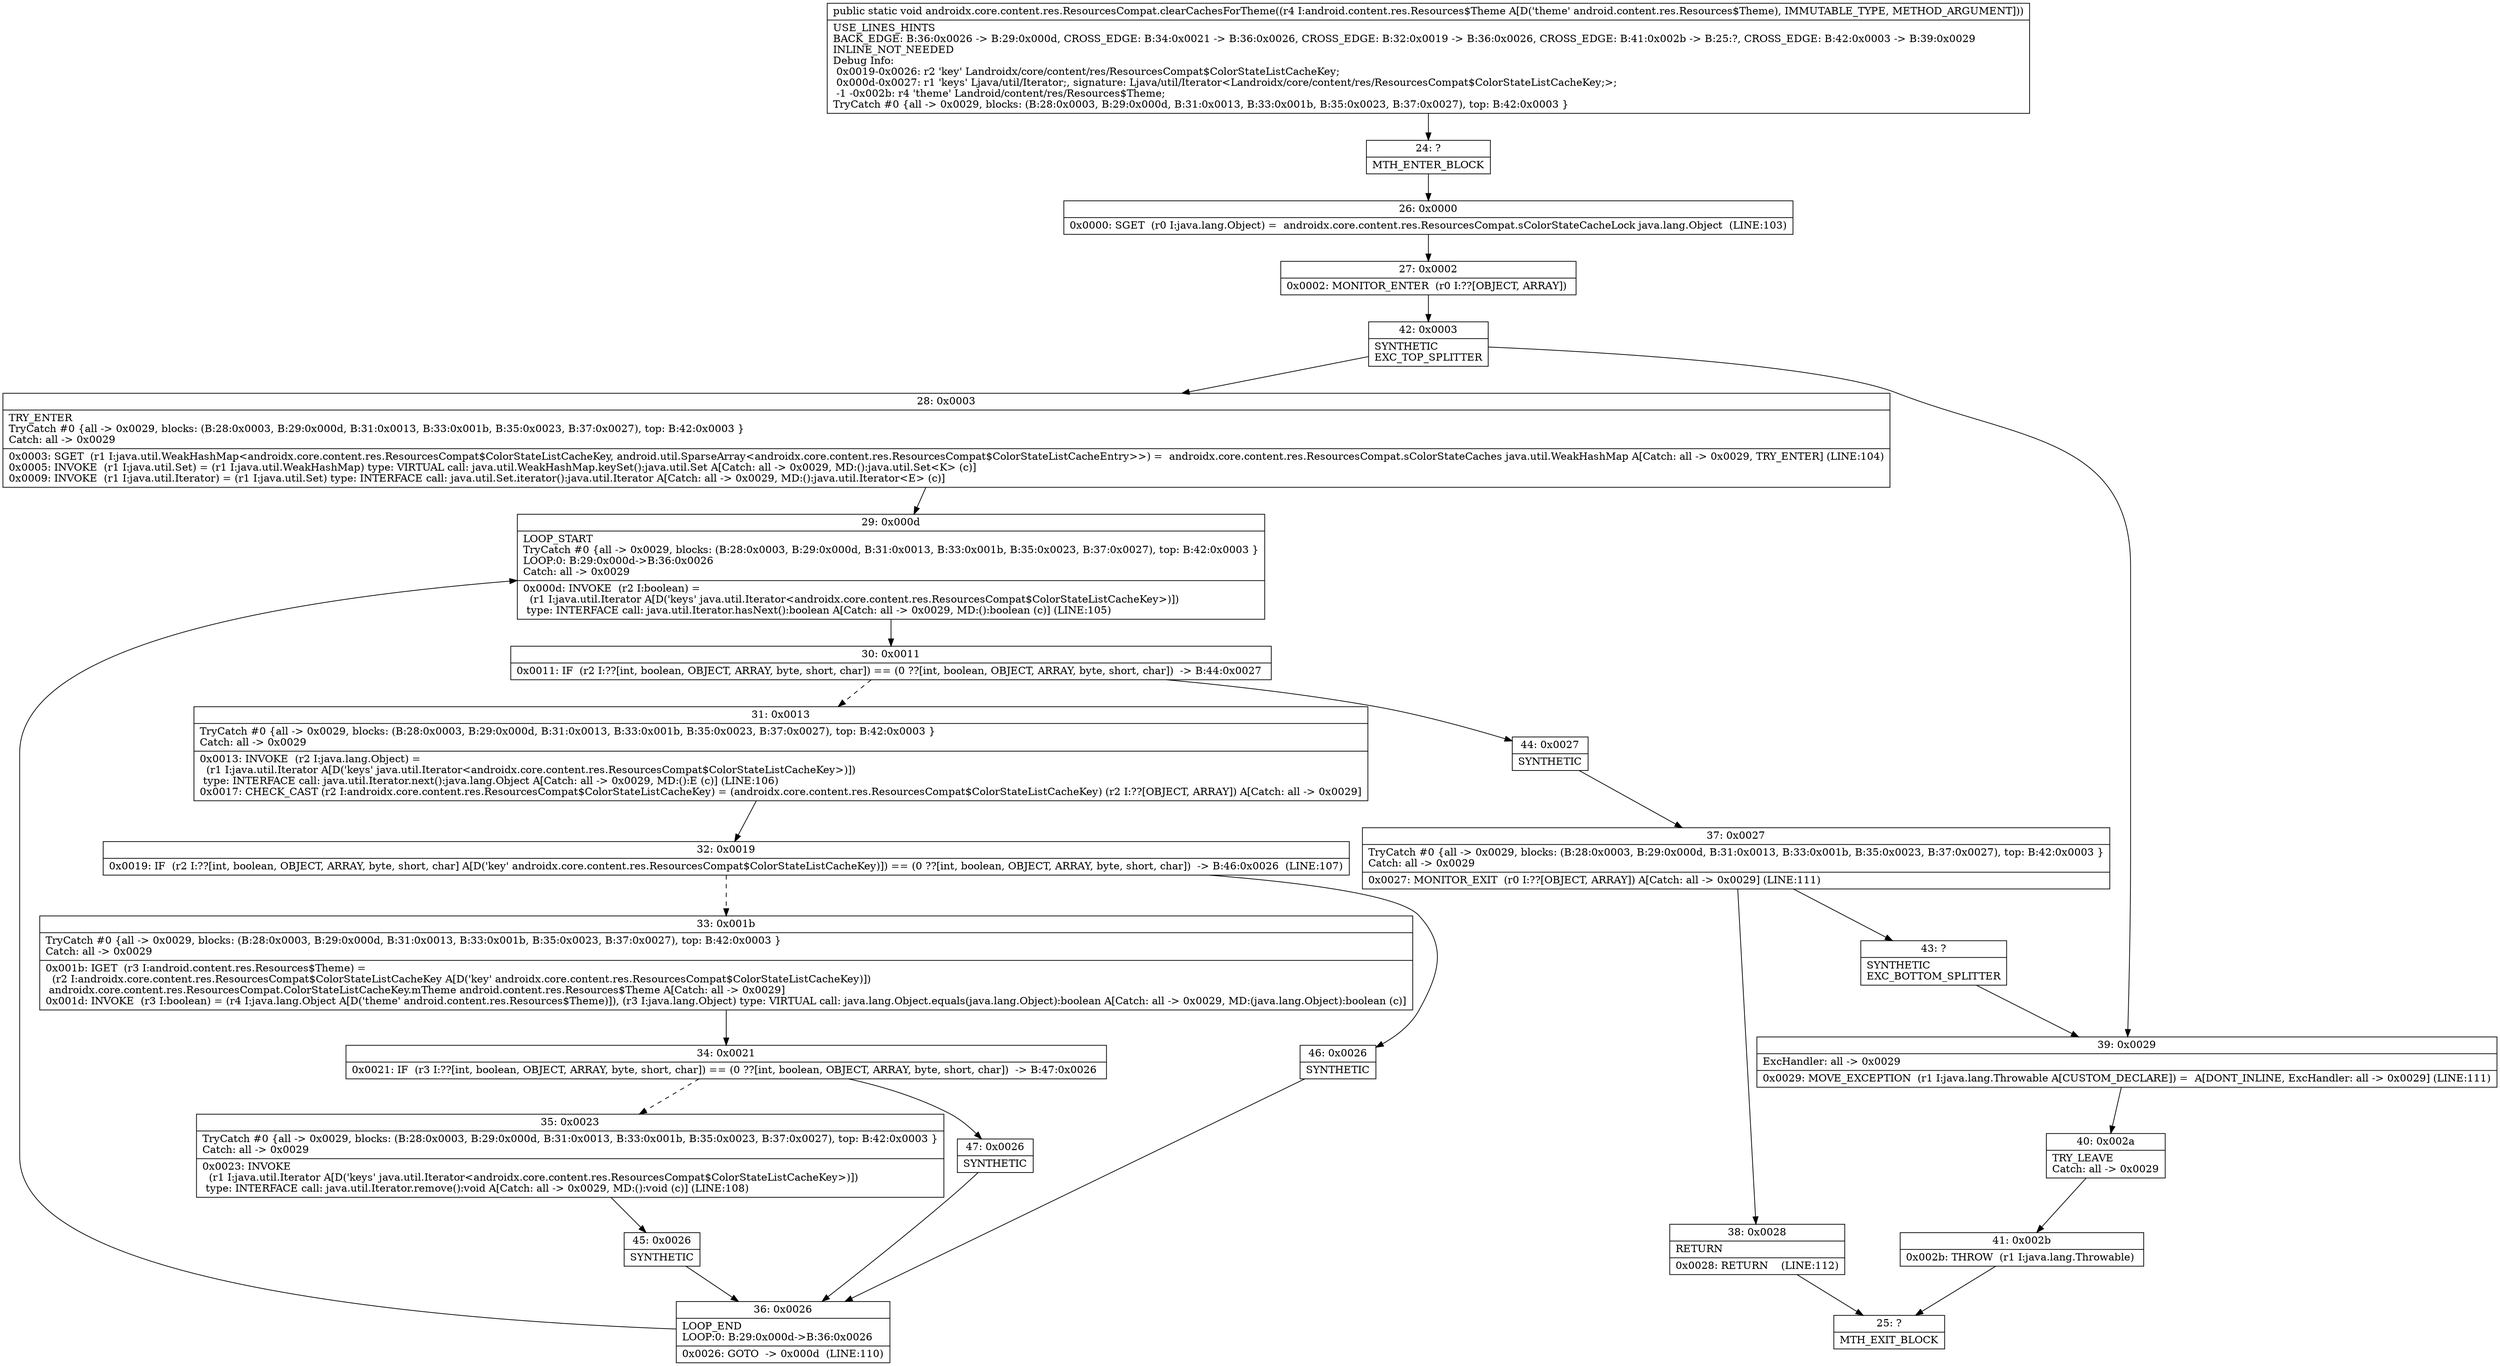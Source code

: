 digraph "CFG forandroidx.core.content.res.ResourcesCompat.clearCachesForTheme(Landroid\/content\/res\/Resources$Theme;)V" {
Node_24 [shape=record,label="{24\:\ ?|MTH_ENTER_BLOCK\l}"];
Node_26 [shape=record,label="{26\:\ 0x0000|0x0000: SGET  (r0 I:java.lang.Object) =  androidx.core.content.res.ResourcesCompat.sColorStateCacheLock java.lang.Object  (LINE:103)\l}"];
Node_27 [shape=record,label="{27\:\ 0x0002|0x0002: MONITOR_ENTER  (r0 I:??[OBJECT, ARRAY]) \l}"];
Node_42 [shape=record,label="{42\:\ 0x0003|SYNTHETIC\lEXC_TOP_SPLITTER\l}"];
Node_28 [shape=record,label="{28\:\ 0x0003|TRY_ENTER\lTryCatch #0 \{all \-\> 0x0029, blocks: (B:28:0x0003, B:29:0x000d, B:31:0x0013, B:33:0x001b, B:35:0x0023, B:37:0x0027), top: B:42:0x0003 \}\lCatch: all \-\> 0x0029\l|0x0003: SGET  (r1 I:java.util.WeakHashMap\<androidx.core.content.res.ResourcesCompat$ColorStateListCacheKey, android.util.SparseArray\<androidx.core.content.res.ResourcesCompat$ColorStateListCacheEntry\>\>) =  androidx.core.content.res.ResourcesCompat.sColorStateCaches java.util.WeakHashMap A[Catch: all \-\> 0x0029, TRY_ENTER] (LINE:104)\l0x0005: INVOKE  (r1 I:java.util.Set) = (r1 I:java.util.WeakHashMap) type: VIRTUAL call: java.util.WeakHashMap.keySet():java.util.Set A[Catch: all \-\> 0x0029, MD:():java.util.Set\<K\> (c)]\l0x0009: INVOKE  (r1 I:java.util.Iterator) = (r1 I:java.util.Set) type: INTERFACE call: java.util.Set.iterator():java.util.Iterator A[Catch: all \-\> 0x0029, MD:():java.util.Iterator\<E\> (c)]\l}"];
Node_29 [shape=record,label="{29\:\ 0x000d|LOOP_START\lTryCatch #0 \{all \-\> 0x0029, blocks: (B:28:0x0003, B:29:0x000d, B:31:0x0013, B:33:0x001b, B:35:0x0023, B:37:0x0027), top: B:42:0x0003 \}\lLOOP:0: B:29:0x000d\-\>B:36:0x0026\lCatch: all \-\> 0x0029\l|0x000d: INVOKE  (r2 I:boolean) = \l  (r1 I:java.util.Iterator A[D('keys' java.util.Iterator\<androidx.core.content.res.ResourcesCompat$ColorStateListCacheKey\>)])\l type: INTERFACE call: java.util.Iterator.hasNext():boolean A[Catch: all \-\> 0x0029, MD:():boolean (c)] (LINE:105)\l}"];
Node_30 [shape=record,label="{30\:\ 0x0011|0x0011: IF  (r2 I:??[int, boolean, OBJECT, ARRAY, byte, short, char]) == (0 ??[int, boolean, OBJECT, ARRAY, byte, short, char])  \-\> B:44:0x0027 \l}"];
Node_31 [shape=record,label="{31\:\ 0x0013|TryCatch #0 \{all \-\> 0x0029, blocks: (B:28:0x0003, B:29:0x000d, B:31:0x0013, B:33:0x001b, B:35:0x0023, B:37:0x0027), top: B:42:0x0003 \}\lCatch: all \-\> 0x0029\l|0x0013: INVOKE  (r2 I:java.lang.Object) = \l  (r1 I:java.util.Iterator A[D('keys' java.util.Iterator\<androidx.core.content.res.ResourcesCompat$ColorStateListCacheKey\>)])\l type: INTERFACE call: java.util.Iterator.next():java.lang.Object A[Catch: all \-\> 0x0029, MD:():E (c)] (LINE:106)\l0x0017: CHECK_CAST (r2 I:androidx.core.content.res.ResourcesCompat$ColorStateListCacheKey) = (androidx.core.content.res.ResourcesCompat$ColorStateListCacheKey) (r2 I:??[OBJECT, ARRAY]) A[Catch: all \-\> 0x0029]\l}"];
Node_32 [shape=record,label="{32\:\ 0x0019|0x0019: IF  (r2 I:??[int, boolean, OBJECT, ARRAY, byte, short, char] A[D('key' androidx.core.content.res.ResourcesCompat$ColorStateListCacheKey)]) == (0 ??[int, boolean, OBJECT, ARRAY, byte, short, char])  \-\> B:46:0x0026  (LINE:107)\l}"];
Node_33 [shape=record,label="{33\:\ 0x001b|TryCatch #0 \{all \-\> 0x0029, blocks: (B:28:0x0003, B:29:0x000d, B:31:0x0013, B:33:0x001b, B:35:0x0023, B:37:0x0027), top: B:42:0x0003 \}\lCatch: all \-\> 0x0029\l|0x001b: IGET  (r3 I:android.content.res.Resources$Theme) = \l  (r2 I:androidx.core.content.res.ResourcesCompat$ColorStateListCacheKey A[D('key' androidx.core.content.res.ResourcesCompat$ColorStateListCacheKey)])\l androidx.core.content.res.ResourcesCompat.ColorStateListCacheKey.mTheme android.content.res.Resources$Theme A[Catch: all \-\> 0x0029]\l0x001d: INVOKE  (r3 I:boolean) = (r4 I:java.lang.Object A[D('theme' android.content.res.Resources$Theme)]), (r3 I:java.lang.Object) type: VIRTUAL call: java.lang.Object.equals(java.lang.Object):boolean A[Catch: all \-\> 0x0029, MD:(java.lang.Object):boolean (c)]\l}"];
Node_34 [shape=record,label="{34\:\ 0x0021|0x0021: IF  (r3 I:??[int, boolean, OBJECT, ARRAY, byte, short, char]) == (0 ??[int, boolean, OBJECT, ARRAY, byte, short, char])  \-\> B:47:0x0026 \l}"];
Node_35 [shape=record,label="{35\:\ 0x0023|TryCatch #0 \{all \-\> 0x0029, blocks: (B:28:0x0003, B:29:0x000d, B:31:0x0013, B:33:0x001b, B:35:0x0023, B:37:0x0027), top: B:42:0x0003 \}\lCatch: all \-\> 0x0029\l|0x0023: INVOKE  \l  (r1 I:java.util.Iterator A[D('keys' java.util.Iterator\<androidx.core.content.res.ResourcesCompat$ColorStateListCacheKey\>)])\l type: INTERFACE call: java.util.Iterator.remove():void A[Catch: all \-\> 0x0029, MD:():void (c)] (LINE:108)\l}"];
Node_45 [shape=record,label="{45\:\ 0x0026|SYNTHETIC\l}"];
Node_36 [shape=record,label="{36\:\ 0x0026|LOOP_END\lLOOP:0: B:29:0x000d\-\>B:36:0x0026\l|0x0026: GOTO  \-\> 0x000d  (LINE:110)\l}"];
Node_47 [shape=record,label="{47\:\ 0x0026|SYNTHETIC\l}"];
Node_46 [shape=record,label="{46\:\ 0x0026|SYNTHETIC\l}"];
Node_44 [shape=record,label="{44\:\ 0x0027|SYNTHETIC\l}"];
Node_37 [shape=record,label="{37\:\ 0x0027|TryCatch #0 \{all \-\> 0x0029, blocks: (B:28:0x0003, B:29:0x000d, B:31:0x0013, B:33:0x001b, B:35:0x0023, B:37:0x0027), top: B:42:0x0003 \}\lCatch: all \-\> 0x0029\l|0x0027: MONITOR_EXIT  (r0 I:??[OBJECT, ARRAY]) A[Catch: all \-\> 0x0029] (LINE:111)\l}"];
Node_38 [shape=record,label="{38\:\ 0x0028|RETURN\l|0x0028: RETURN    (LINE:112)\l}"];
Node_25 [shape=record,label="{25\:\ ?|MTH_EXIT_BLOCK\l}"];
Node_43 [shape=record,label="{43\:\ ?|SYNTHETIC\lEXC_BOTTOM_SPLITTER\l}"];
Node_39 [shape=record,label="{39\:\ 0x0029|ExcHandler: all \-\> 0x0029\l|0x0029: MOVE_EXCEPTION  (r1 I:java.lang.Throwable A[CUSTOM_DECLARE]) =  A[DONT_INLINE, ExcHandler: all \-\> 0x0029] (LINE:111)\l}"];
Node_40 [shape=record,label="{40\:\ 0x002a|TRY_LEAVE\lCatch: all \-\> 0x0029\l}"];
Node_41 [shape=record,label="{41\:\ 0x002b|0x002b: THROW  (r1 I:java.lang.Throwable) \l}"];
MethodNode[shape=record,label="{public static void androidx.core.content.res.ResourcesCompat.clearCachesForTheme((r4 I:android.content.res.Resources$Theme A[D('theme' android.content.res.Resources$Theme), IMMUTABLE_TYPE, METHOD_ARGUMENT]))  | USE_LINES_HINTS\lBACK_EDGE: B:36:0x0026 \-\> B:29:0x000d, CROSS_EDGE: B:34:0x0021 \-\> B:36:0x0026, CROSS_EDGE: B:32:0x0019 \-\> B:36:0x0026, CROSS_EDGE: B:41:0x002b \-\> B:25:?, CROSS_EDGE: B:42:0x0003 \-\> B:39:0x0029\lINLINE_NOT_NEEDED\lDebug Info:\l  0x0019\-0x0026: r2 'key' Landroidx\/core\/content\/res\/ResourcesCompat$ColorStateListCacheKey;\l  0x000d\-0x0027: r1 'keys' Ljava\/util\/Iterator;, signature: Ljava\/util\/Iterator\<Landroidx\/core\/content\/res\/ResourcesCompat$ColorStateListCacheKey;\>;\l  \-1 \-0x002b: r4 'theme' Landroid\/content\/res\/Resources$Theme;\lTryCatch #0 \{all \-\> 0x0029, blocks: (B:28:0x0003, B:29:0x000d, B:31:0x0013, B:33:0x001b, B:35:0x0023, B:37:0x0027), top: B:42:0x0003 \}\l}"];
MethodNode -> Node_24;Node_24 -> Node_26;
Node_26 -> Node_27;
Node_27 -> Node_42;
Node_42 -> Node_28;
Node_42 -> Node_39;
Node_28 -> Node_29;
Node_29 -> Node_30;
Node_30 -> Node_31[style=dashed];
Node_30 -> Node_44;
Node_31 -> Node_32;
Node_32 -> Node_33[style=dashed];
Node_32 -> Node_46;
Node_33 -> Node_34;
Node_34 -> Node_35[style=dashed];
Node_34 -> Node_47;
Node_35 -> Node_45;
Node_45 -> Node_36;
Node_36 -> Node_29;
Node_47 -> Node_36;
Node_46 -> Node_36;
Node_44 -> Node_37;
Node_37 -> Node_38;
Node_37 -> Node_43;
Node_38 -> Node_25;
Node_43 -> Node_39;
Node_39 -> Node_40;
Node_40 -> Node_41;
Node_41 -> Node_25;
}

